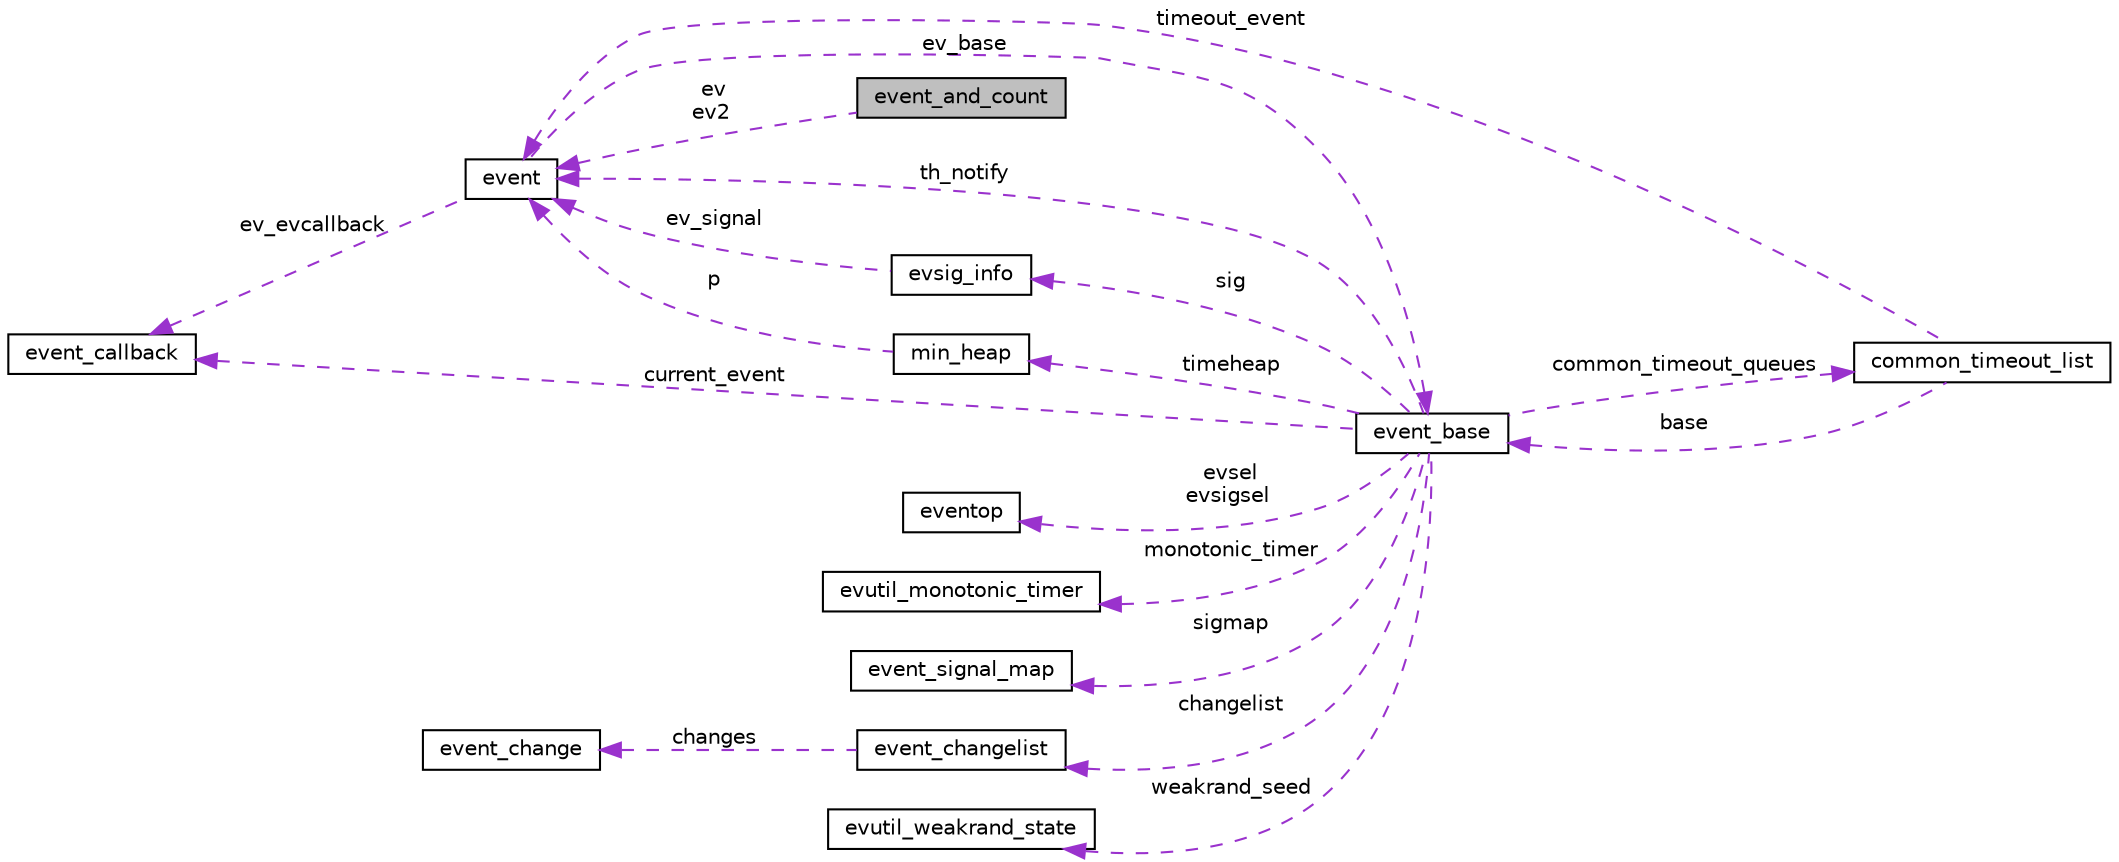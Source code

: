 digraph "event_and_count"
{
 // LATEX_PDF_SIZE
  edge [fontname="Helvetica",fontsize="10",labelfontname="Helvetica",labelfontsize="10"];
  node [fontname="Helvetica",fontsize="10",shape=record];
  rankdir="LR";
  Node1 [label="event_and_count",height=0.2,width=0.4,color="black", fillcolor="grey75", style="filled", fontcolor="black",tooltip=" "];
  Node2 -> Node1 [dir="back",color="darkorchid3",fontsize="10",style="dashed",label=" ev\nev2" ,fontname="Helvetica"];
  Node2 [label="event",height=0.2,width=0.4,color="black", fillcolor="white", style="filled",URL="$structevent.html",tooltip=" "];
  Node3 -> Node2 [dir="back",color="darkorchid3",fontsize="10",style="dashed",label=" ev_evcallback" ,fontname="Helvetica"];
  Node3 [label="event_callback",height=0.2,width=0.4,color="black", fillcolor="white", style="filled",URL="$structevent__callback.html",tooltip=" "];
  Node4 -> Node2 [dir="back",color="darkorchid3",fontsize="10",style="dashed",label=" ev_base" ,fontname="Helvetica"];
  Node4 [label="event_base",height=0.2,width=0.4,color="black", fillcolor="white", style="filled",URL="$structevent__base.html",tooltip=" "];
  Node5 -> Node4 [dir="back",color="darkorchid3",fontsize="10",style="dashed",label=" evsel\nevsigsel" ,fontname="Helvetica"];
  Node5 [label="eventop",height=0.2,width=0.4,color="black", fillcolor="white", style="filled",URL="$structeventop.html",tooltip=" "];
  Node6 -> Node4 [dir="back",color="darkorchid3",fontsize="10",style="dashed",label=" sig" ,fontname="Helvetica"];
  Node6 [label="evsig_info",height=0.2,width=0.4,color="black", fillcolor="white", style="filled",URL="$structevsig__info.html",tooltip=" "];
  Node2 -> Node6 [dir="back",color="darkorchid3",fontsize="10",style="dashed",label=" ev_signal" ,fontname="Helvetica"];
  Node7 -> Node4 [dir="back",color="darkorchid3",fontsize="10",style="dashed",label=" timeheap" ,fontname="Helvetica"];
  Node7 [label="min_heap",height=0.2,width=0.4,color="black", fillcolor="white", style="filled",URL="$structmin__heap.html",tooltip=" "];
  Node2 -> Node7 [dir="back",color="darkorchid3",fontsize="10",style="dashed",label=" p" ,fontname="Helvetica"];
  Node2 -> Node4 [dir="back",color="darkorchid3",fontsize="10",style="dashed",label=" th_notify" ,fontname="Helvetica"];
  Node3 -> Node4 [dir="back",color="darkorchid3",fontsize="10",style="dashed",label=" current_event" ,fontname="Helvetica"];
  Node8 -> Node4 [dir="back",color="darkorchid3",fontsize="10",style="dashed",label=" common_timeout_queues" ,fontname="Helvetica"];
  Node8 [label="common_timeout_list",height=0.2,width=0.4,color="black", fillcolor="white", style="filled",URL="$structcommon__timeout__list.html",tooltip=" "];
  Node2 -> Node8 [dir="back",color="darkorchid3",fontsize="10",style="dashed",label=" timeout_event" ,fontname="Helvetica"];
  Node4 -> Node8 [dir="back",color="darkorchid3",fontsize="10",style="dashed",label=" base" ,fontname="Helvetica"];
  Node9 -> Node4 [dir="back",color="darkorchid3",fontsize="10",style="dashed",label=" monotonic_timer" ,fontname="Helvetica"];
  Node9 [label="evutil_monotonic_timer",height=0.2,width=0.4,color="black", fillcolor="white", style="filled",URL="$structevutil__monotonic__timer.html",tooltip=" "];
  Node10 -> Node4 [dir="back",color="darkorchid3",fontsize="10",style="dashed",label=" sigmap" ,fontname="Helvetica"];
  Node10 [label="event_signal_map",height=0.2,width=0.4,color="black", fillcolor="white", style="filled",URL="$structevent__signal__map.html",tooltip=" "];
  Node11 -> Node4 [dir="back",color="darkorchid3",fontsize="10",style="dashed",label=" changelist" ,fontname="Helvetica"];
  Node11 [label="event_changelist",height=0.2,width=0.4,color="black", fillcolor="white", style="filled",URL="$structevent__changelist.html",tooltip=" "];
  Node12 -> Node11 [dir="back",color="darkorchid3",fontsize="10",style="dashed",label=" changes" ,fontname="Helvetica"];
  Node12 [label="event_change",height=0.2,width=0.4,color="black", fillcolor="white", style="filled",URL="$structevent__change.html",tooltip=" "];
  Node13 -> Node4 [dir="back",color="darkorchid3",fontsize="10",style="dashed",label=" weakrand_seed" ,fontname="Helvetica"];
  Node13 [label="evutil_weakrand_state",height=0.2,width=0.4,color="black", fillcolor="white", style="filled",URL="$structevutil__weakrand__state.html",tooltip=" "];
}
